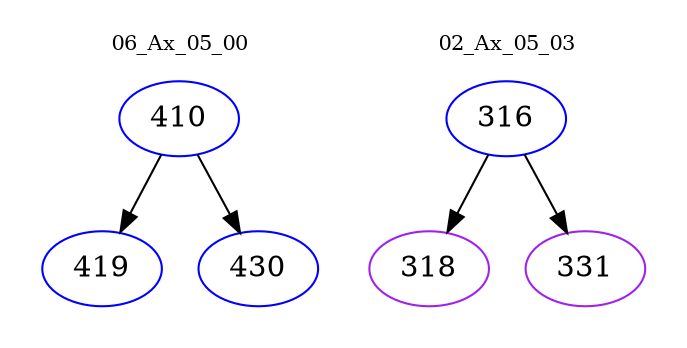 digraph{
subgraph cluster_0 {
color = white
label = "06_Ax_05_00";
fontsize=10;
T0_410 [label="410", color="blue"]
T0_410 -> T0_419 [color="black"]
T0_419 [label="419", color="blue"]
T0_410 -> T0_430 [color="black"]
T0_430 [label="430", color="blue"]
}
subgraph cluster_1 {
color = white
label = "02_Ax_05_03";
fontsize=10;
T1_316 [label="316", color="blue"]
T1_316 -> T1_318 [color="black"]
T1_318 [label="318", color="purple"]
T1_316 -> T1_331 [color="black"]
T1_331 [label="331", color="purple"]
}
}
